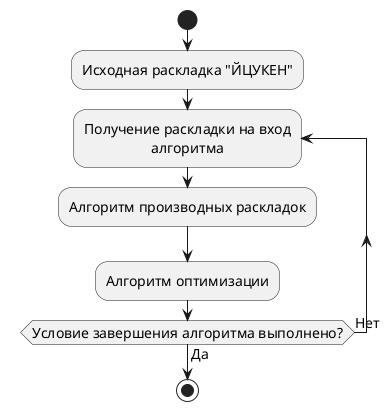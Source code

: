 @startuml "Короткий алгоритм"
skinparam monochrome true
skinparam wrapWidth 250
skinparam defaultTextAlignment center
skinparam defaultFontSize 14
skinparam noteFontSize 14
start
:Исходная раскладка "ЙЦУКЕН";
repeat:Получение раскладки на вход алгоритма;
:Алгоритм производных раскладок;
:Алгоритм оптимизации;
repeat while (Условие завершения алгоритма выполнено?) is (Нет) not (Да)
stop
@enduml
